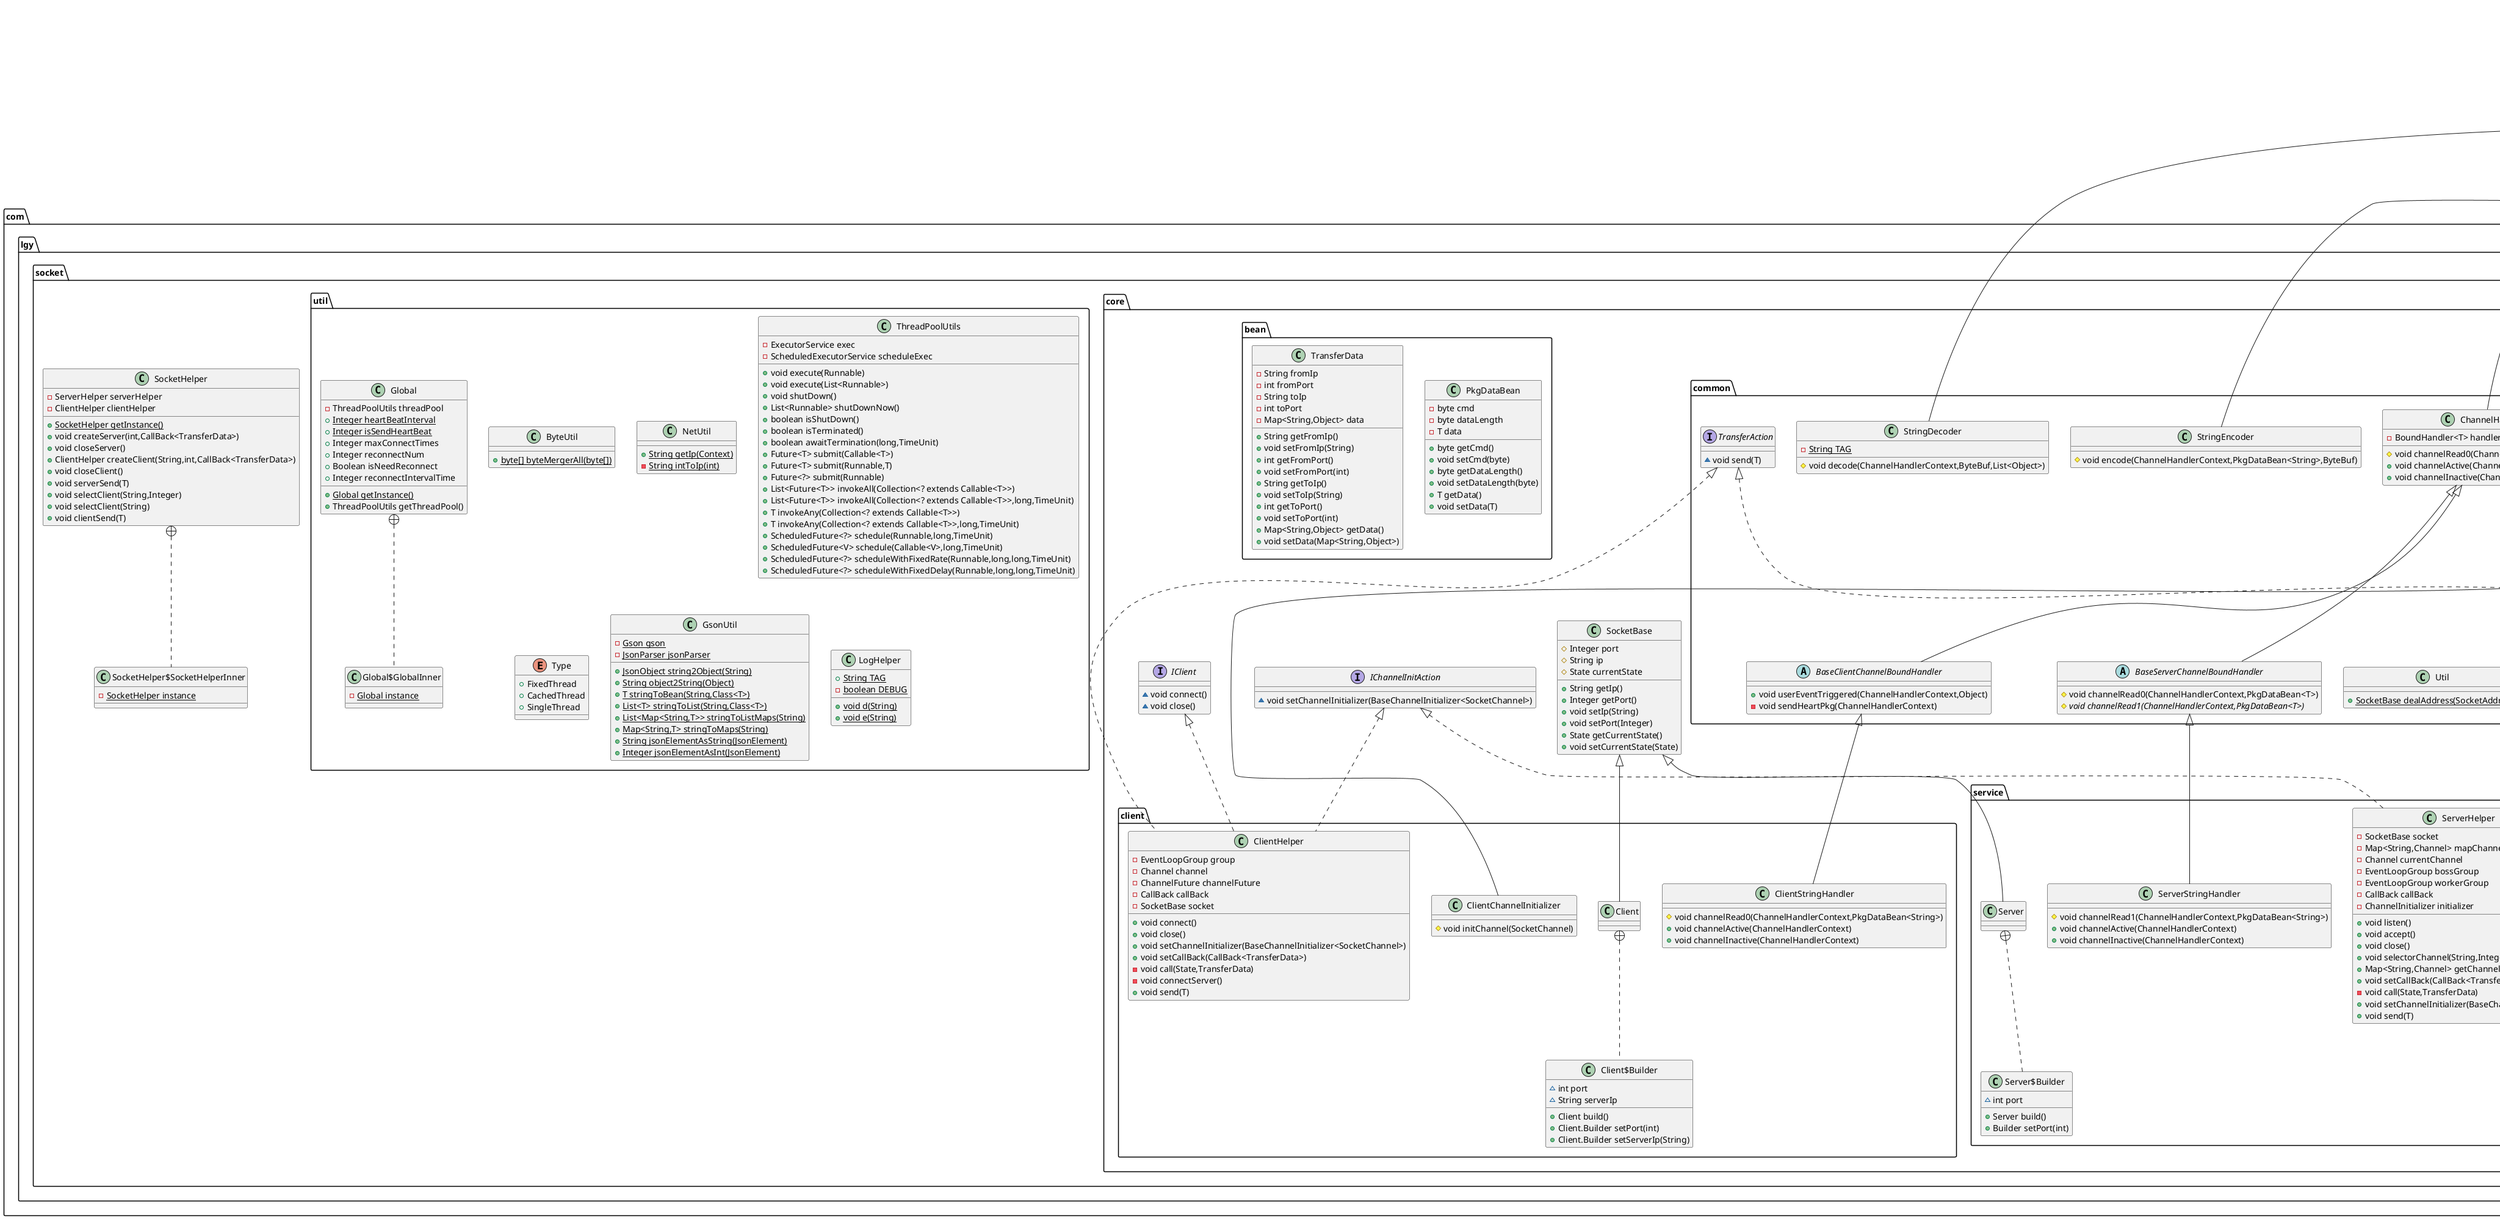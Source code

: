 @startuml
class com.lgy.socket.core.common.StringDecoder {
- {static} String TAG
# void decode(ChannelHandlerContext,ByteBuf,List<Object>)
}
enum com.lgy.socket.core.service.TransferType {
+  CLIENT_HEART_HIT
+  SERVER_HEART_HIT
+  STRING_TYPE
- byte key
+ byte getKey()
}
interface com.lgy.socket.core.IService {
~ void listen()
~ void accept()
~ void close()
}
interface com.lgy.socket.core.IChannelInitAction {
~ void setChannelInitializer(BaseChannelInitializer<SocketChannel>)
}
class com.lgy.socket.core.service.ServerHandler {
# void channelRead0(ChannelHandlerContext,Object)
+ void channelActive(ChannelHandlerContext)
+ void channelInactive(ChannelHandlerContext)
}
class com.lgy.socket.util.ByteUtil {
+ {static} byte[] byteMergerAll(byte[])
}
class com.lgy.socket.core.service.ServerStringHandler {
# void channelRead1(ChannelHandlerContext,PkgDataBean<String>)
+ void channelActive(ChannelHandlerContext)
+ void channelInactive(ChannelHandlerContext)
}
enum com.lgy.socket.core.service.State {
+  INIT
+  START
+  CONNECTING
+  CONNECTED
+  DISCONNECTED
+  END
- Integer level
- String state
+ Integer getLevel()
+ String getState()
}
interface com.lgy.socket.core.common.Constant {
~ {static} String DATA
~ {static} String START_CONNECT
~ {static} String START_SERVER
~ {static} String SERVER_ACCEPT_CONNECT
~ {static} String SERVER_DISCONNECT
}
class com.lgy.socket.core.client.ClientChannelInitializer {
# void initChannel(SocketChannel)
}
class com.lgy.socket.core.client.Client {
}
class com.lgy.socket.core.client.Client$Builder {
~ int port
~ String serverIp
+ Client build()
+ Client.Builder setPort(int)
+ Client.Builder setServerIp(String)
}
class com.lgy.socket.core.client.ClientStringHandler {
# void channelRead0(ChannelHandlerContext,PkgDataBean<String>)
+ void channelActive(ChannelHandlerContext)
+ void channelInactive(ChannelHandlerContext)
}
class com.lgy.socket.SocketHelper {
- ServerHelper serverHelper
- ClientHelper clientHelper
+ {static} SocketHelper getInstance()
+ void createServer(int,CallBack<TransferData>)
+ void closeServer()
+ ClientHelper createClient(String,int,CallBack<TransferData>)
+ void closeClient()
+ void serverSend(T)
+ void selectClient(String,Integer)
+ void selectClient(String)
+ void clientSend(T)
}
class com.lgy.socket.SocketHelper$SocketHelperInner {
- {static} SocketHelper instance
}
class com.lgy.socket.core.service.ServerEncoder {
- {static} String TAG
# void encode(ChannelHandlerContext,Object,ByteBuf)
}
class com.lgy.socket.core.service.ServerChannelInitializer2 {
# void initChannel(SocketChannel)
}
class com.lgy.socket.core.service.ServerChannelInitializer {
- String webSocketPath
# void initChannel(SocketChannel)
}
interface com.lgy.socket.core.common.BoundHandler {
~ void read(String,Integer,T)
~ void channelActive(String,Integer,Channel)
~ void channelInactive(String,Integer,Channel)
}
interface com.lgy.socket.core.common.TransferAction {
~ void send(T)
}
class com.lgy.socket.core.client.ClientHelper {
- EventLoopGroup group
- Channel channel
- ChannelFuture channelFuture
- CallBack callBack
- SocketBase socket
+ void connect()
+ void close()
+ void setChannelInitializer(BaseChannelInitializer<SocketChannel>)
+ void setCallBack(CallBack<TransferData>)
- void call(State,TransferData)
- void connectServer()
+ void send(T)
}
class com.lgy.socket.util.NetUtil {
+ {static} String getIp(Context)
- {static} String intToIp(int)
}
class com.lgy.socket.core.service.Server {
}
class com.lgy.socket.core.service.Server$Builder {
~ int port
+ Server build()
+ Builder setPort(int)
}
abstract class com.lgy.socket.core.common.BaseServerChannelBoundHandler {
# void channelRead0(ChannelHandlerContext,PkgDataBean<T>)
# {abstract}void channelRead1(ChannelHandlerContext,PkgDataBean<T>)
}
class com.lgy.socket.util.ThreadPoolUtils {
- ExecutorService exec
- ScheduledExecutorService scheduleExec
+ void execute(Runnable)
+ void execute(List<Runnable>)
+ void shutDown()
+ List<Runnable> shutDownNow()
+ boolean isShutDown()
+ boolean isTerminated()
+ boolean awaitTermination(long,TimeUnit)
+ Future<T> submit(Callable<T>)
+ Future<T> submit(Runnable,T)
+ Future<?> submit(Runnable)
+ List<Future<T>> invokeAll(Collection<? extends Callable<T>>)
+ List<Future<T>> invokeAll(Collection<? extends Callable<T>>,long,TimeUnit)
+ T invokeAny(Collection<? extends Callable<T>>)
+ T invokeAny(Collection<? extends Callable<T>>,long,TimeUnit)
+ ScheduledFuture<?> schedule(Runnable,long,TimeUnit)
+ ScheduledFuture<V> schedule(Callable<V>,long,TimeUnit)
+ ScheduledFuture<?> scheduleWithFixedRate(Runnable,long,long,TimeUnit)
+ ScheduledFuture<?> scheduleWithFixedDelay(Runnable,long,long,TimeUnit)
}
enum com.lgy.socket.util.Type {
+  FixedThread
+  CachedThread
+  SingleThread
}
class com.lgy.socket.core.SocketBase {
# Integer port
# String ip
# State currentState
+ String getIp()
+ Integer getPort()
+ void setIp(String)
+ void setPort(Integer)
+ State getCurrentState()
+ void setCurrentState(State)
}
class com.lgy.socket.core.common.StringEncoder {
# void encode(ChannelHandlerContext,PkgDataBean<String>,ByteBuf)
}
class com.lgy.socket.core.service.ServerHelper {
- SocketBase socket
- Map<String,Channel> mapChannel
- Channel currentChannel
- EventLoopGroup bossGroup
- EventLoopGroup workerGroup
- CallBack callBack
- ChannelInitializer initializer
+ void listen()
+ void accept()
+ void close()
+ void selectorChannel(String,Integer)
+ Map<String,Channel> getChannels()
+ void setCallBack(CallBack<TransferData>)
- void call(State,TransferData)
+ void setChannelInitializer(BaseChannelInitializer)
+ void send(T)
}
class com.lgy.socket.util.GsonUtil {
- {static} Gson gson
- {static} JsonParser jsonParser
+ {static} JsonObject string2Object(String)
+ {static} String object2String(Object)
+ {static} T stringToBean(String,Class<T>)
+ {static} List<T> stringToList(String,Class<T>)
+ {static} List<Map<String,T>> stringToListMaps(String)
+ {static} Map<String,T> stringToMaps(String)
+ {static} String jsonElementAsString(JsonElement)
+ {static} Integer jsonElementAsInt(JsonElement)
}
interface com.lgy.socket.core.IClient {
~ void connect()
~ void close()
}
class com.lgy.socket.core.bean.PkgDataBean {
- byte cmd
- byte dataLength
- T data
+ byte getCmd()
+ void setCmd(byte)
+ byte getDataLength()
+ void setDataLength(byte)
+ T getData()
+ void setData(T)
}
class com.lgy.socket.util.Global {
- ThreadPoolUtils threadPool
+ {static} Integer heartBeatInterval
+ {static} Integer isSendHeartBeat
+ Integer maxConnectTimes
+ Integer reconnectNum
+ Boolean isNeedReconnect
+ Integer reconnectIntervalTime
+ {static} Global getInstance()
+ ThreadPoolUtils getThreadPool()
}
class com.lgy.socket.util.Global$GlobalInner {
- {static} Global instance
}
class com.lgy.socket.core.bean.TransferData {
- String fromIp
- int fromPort
- String toIp
- int toPort
- Map<String,Object> data
+ String getFromIp()
+ void setFromIp(String)
+ int getFromPort()
+ void setFromPort(int)
+ String getToIp()
+ void setToIp(String)
+ int getToPort()
+ void setToPort(int)
+ Map<String,Object> getData()
+ void setData(Map<String,Object>)
}
class com.lgy.socket.core.service.ServerDecoder {
# void decode(ChannelHandlerContext,ByteBuf,List<Object>)
}
class com.lgy.socket.core.common.Util {
+ {static} SocketBase dealAddress(SocketAddress)
}
abstract class com.lgy.socket.core.common.BaseChannelInitializer {
# BoundHandler<T> handler
+ void setHandler(BoundHandler<T>)
}
interface com.lgy.socket.core.common.CallBack {
~ void onState(State,T)
}
class com.lgy.socket.util.LogHelper {
+ {static} String TAG
- {static} boolean DEBUG
+ {static} void d(String)
+ {static} void e(String)
}
class com.lgy.socket.core.common.ChannelHandler {
- BoundHandler<T> handler
# void channelRead0(ChannelHandlerContext,T)
+ void channelActive(ChannelHandlerContext)
+ void channelInactive(ChannelHandlerContext)
}
abstract class com.lgy.socket.core.common.BaseClientChannelBoundHandler {
+ void userEventTriggered(ChannelHandlerContext,Object)
- void sendHeartPkg(ChannelHandlerContext)
}


io.netty.handler.codec.ByteToMessageDecoder <|-- com.lgy.socket.core.common.StringDecoder
io.netty.channel.SimpleChannelInboundHandler <|-- com.lgy.socket.core.service.ServerHandler
com.lgy.socket.core.common.BaseServerChannelBoundHandler <|-- com.lgy.socket.core.service.ServerStringHandler
com.lgy.socket.core.common.BaseChannelInitializer <|-- com.lgy.socket.core.client.ClientChannelInitializer
com.lgy.socket.core.SocketBase <|-- com.lgy.socket.core.client.Client
com.lgy.socket.core.client.Client +.. com.lgy.socket.core.client.Client$Builder
com.lgy.socket.core.common.BaseClientChannelBoundHandler <|-- com.lgy.socket.core.client.ClientStringHandler
com.lgy.socket.SocketHelper +.. com.lgy.socket.SocketHelper$SocketHelperInner
io.netty.handler.codec.MessageToByteEncoder <|-- com.lgy.socket.core.service.ServerEncoder
com.lgy.socket.core.common.BaseChannelInitializer <|-- com.lgy.socket.core.service.ServerChannelInitializer2
io.netty.channel.ChannelInitializer <|-- com.lgy.socket.core.service.ServerChannelInitializer
com.lgy.socket.core.IClient <|.. com.lgy.socket.core.client.ClientHelper
com.lgy.socket.core.IChannelInitAction <|.. com.lgy.socket.core.client.ClientHelper
com.lgy.socket.core.common.TransferAction <|.. com.lgy.socket.core.client.ClientHelper
com.lgy.socket.core.SocketBase <|-- com.lgy.socket.core.service.Server
com.lgy.socket.core.service.Server +.. com.lgy.socket.core.service.Server$Builder
com.lgy.socket.core.common.ChannelHandler <|-- com.lgy.socket.core.common.BaseServerChannelBoundHandler
io.netty.handler.codec.MessageToByteEncoder <|-- com.lgy.socket.core.common.StringEncoder
com.lgy.socket.core.IService <|.. com.lgy.socket.core.service.ServerHelper
com.lgy.socket.core.IChannelInitAction <|.. com.lgy.socket.core.service.ServerHelper
com.lgy.socket.core.common.TransferAction <|.. com.lgy.socket.core.service.ServerHelper
com.lgy.socket.util.Global +.. com.lgy.socket.util.Global$GlobalInner
io.netty.handler.codec.ByteToMessageDecoder <|-- com.lgy.socket.core.service.ServerDecoder
io.netty.channel.ChannelInitializer <|-- com.lgy.socket.core.common.BaseChannelInitializer
io.netty.channel.SimpleChannelInboundHandler <|-- com.lgy.socket.core.common.ChannelHandler
com.lgy.socket.core.common.ChannelHandler <|-- com.lgy.socket.core.common.BaseClientChannelBoundHandler
@enduml